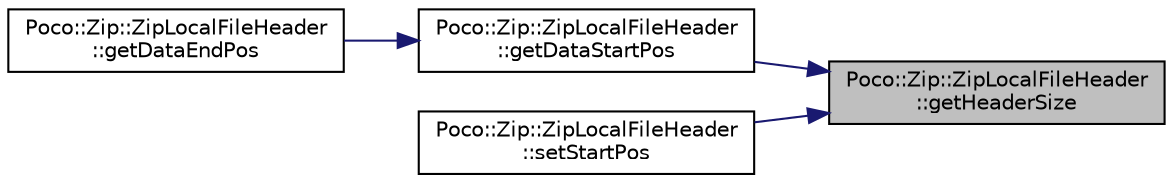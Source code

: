 digraph "Poco::Zip::ZipLocalFileHeader::getHeaderSize"
{
 // LATEX_PDF_SIZE
  edge [fontname="Helvetica",fontsize="10",labelfontname="Helvetica",labelfontsize="10"];
  node [fontname="Helvetica",fontsize="10",shape=record];
  rankdir="RL";
  Node1 [label="Poco::Zip::ZipLocalFileHeader\l::getHeaderSize",height=0.2,width=0.4,color="black", fillcolor="grey75", style="filled", fontcolor="black",tooltip="The minimum version required to extract the data."];
  Node1 -> Node2 [dir="back",color="midnightblue",fontsize="10",style="solid",fontname="Helvetica"];
  Node2 [label="Poco::Zip::ZipLocalFileHeader\l::getDataStartPos",height=0.2,width=0.4,color="black", fillcolor="white", style="filled",URL="$classPoco_1_1Zip_1_1ZipLocalFileHeader.html#ac7238265ac006bc097ea10f0fb743ce7",tooltip="Points past the last byte of the file entry (ie. either the first byte of the next header,..."];
  Node2 -> Node3 [dir="back",color="midnightblue",fontsize="10",style="solid",fontname="Helvetica"];
  Node3 [label="Poco::Zip::ZipLocalFileHeader\l::getDataEndPos",height=0.2,width=0.4,color="black", fillcolor="white", style="filled",URL="$classPoco_1_1Zip_1_1ZipLocalFileHeader.html#acf9e0f497ae2be262f3b6492d10ac1d2",tooltip="Returns the streamoffset for the very first byte of data. Will be equal to DataEndPos if no data pres..."];
  Node1 -> Node4 [dir="back",color="midnightblue",fontsize="10",style="solid",fontname="Helvetica"];
  Node4 [label="Poco::Zip::ZipLocalFileHeader\l::setStartPos",height=0.2,width=0.4,color="black", fillcolor="white", style="filled",URL="$classPoco_1_1Zip_1_1ZipLocalFileHeader.html#a11a606071a5e23bf4881f658237aa271",tooltip="Returns the total size of the header including filename + extra field size."];
}
